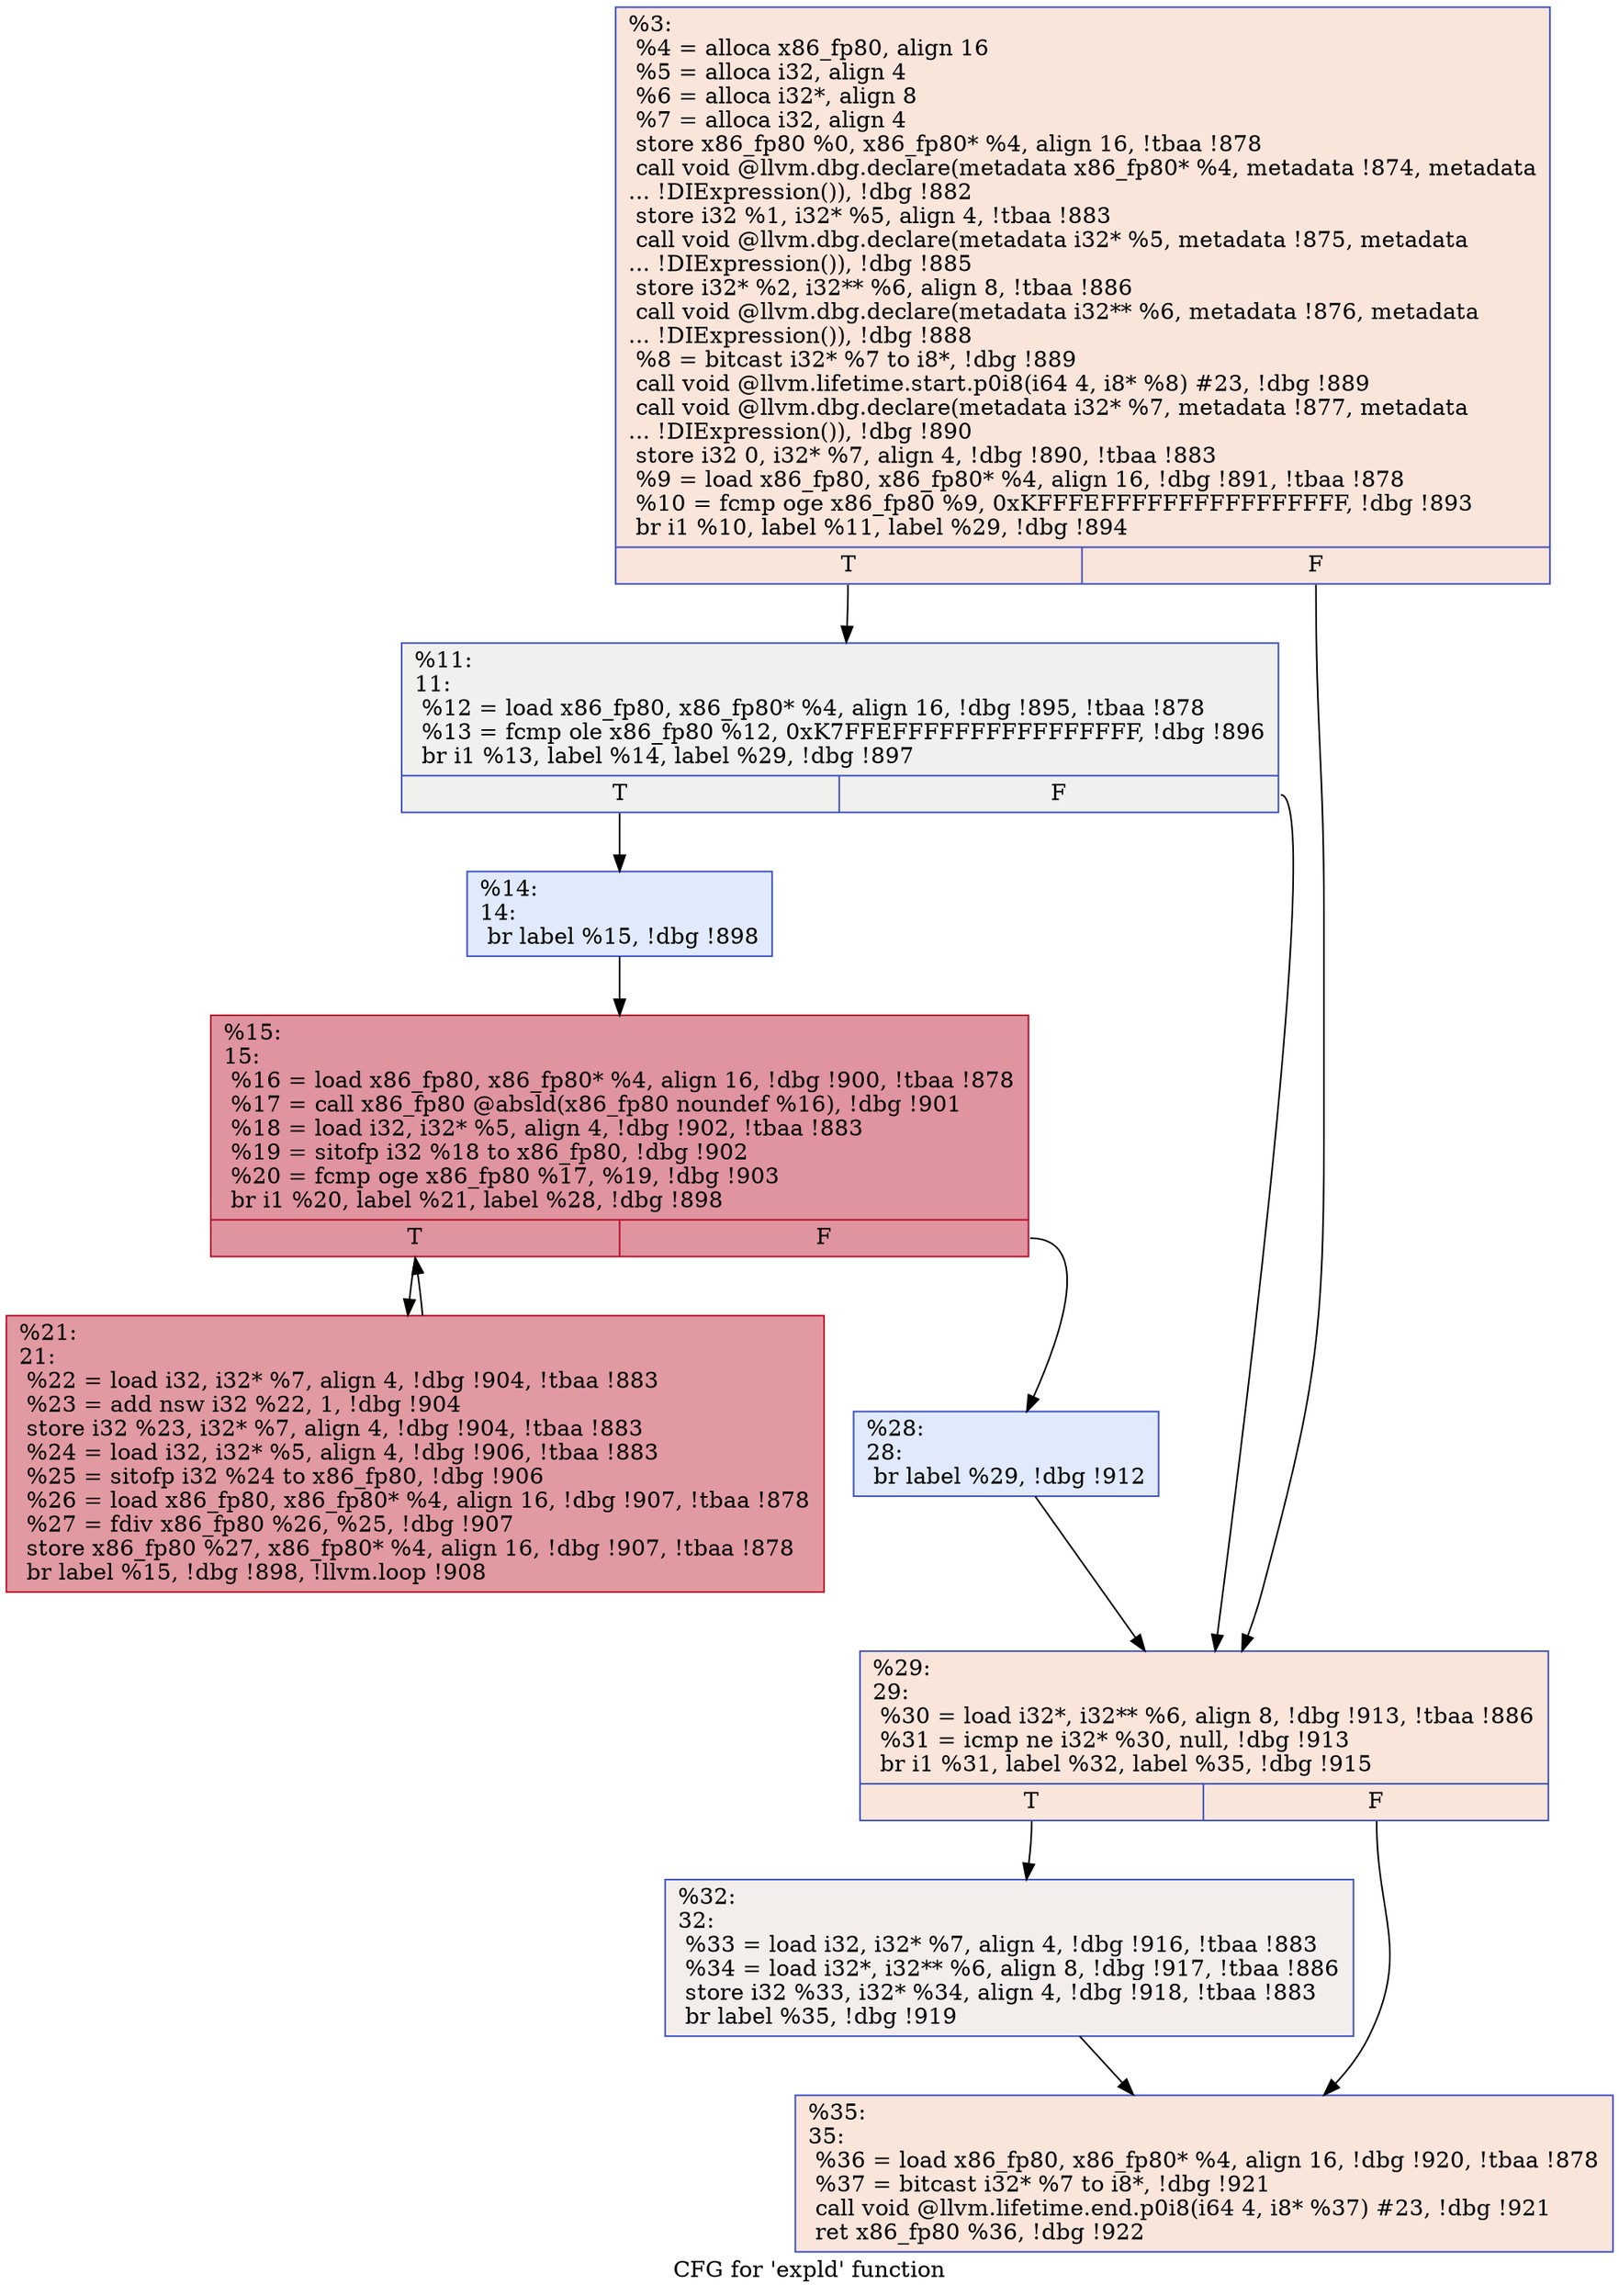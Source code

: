 digraph "CFG for 'expld' function" {
	label="CFG for 'expld' function";

	Node0xcc9c40 [shape=record,color="#3d50c3ff", style=filled, fillcolor="#f4c5ad70",label="{%3:\l  %4 = alloca x86_fp80, align 16\l  %5 = alloca i32, align 4\l  %6 = alloca i32*, align 8\l  %7 = alloca i32, align 4\l  store x86_fp80 %0, x86_fp80* %4, align 16, !tbaa !878\l  call void @llvm.dbg.declare(metadata x86_fp80* %4, metadata !874, metadata\l... !DIExpression()), !dbg !882\l  store i32 %1, i32* %5, align 4, !tbaa !883\l  call void @llvm.dbg.declare(metadata i32* %5, metadata !875, metadata\l... !DIExpression()), !dbg !885\l  store i32* %2, i32** %6, align 8, !tbaa !886\l  call void @llvm.dbg.declare(metadata i32** %6, metadata !876, metadata\l... !DIExpression()), !dbg !888\l  %8 = bitcast i32* %7 to i8*, !dbg !889\l  call void @llvm.lifetime.start.p0i8(i64 4, i8* %8) #23, !dbg !889\l  call void @llvm.dbg.declare(metadata i32* %7, metadata !877, metadata\l... !DIExpression()), !dbg !890\l  store i32 0, i32* %7, align 4, !dbg !890, !tbaa !883\l  %9 = load x86_fp80, x86_fp80* %4, align 16, !dbg !891, !tbaa !878\l  %10 = fcmp oge x86_fp80 %9, 0xKFFFEFFFFFFFFFFFFFFFF, !dbg !893\l  br i1 %10, label %11, label %29, !dbg !894\l|{<s0>T|<s1>F}}"];
	Node0xcc9c40:s0 -> Node0xcc9c90;
	Node0xcc9c40:s1 -> Node0xcc9e20;
	Node0xcc9c90 [shape=record,color="#3d50c3ff", style=filled, fillcolor="#dedcdb70",label="{%11:\l11:                                               \l  %12 = load x86_fp80, x86_fp80* %4, align 16, !dbg !895, !tbaa !878\l  %13 = fcmp ole x86_fp80 %12, 0xK7FFEFFFFFFFFFFFFFFFF, !dbg !896\l  br i1 %13, label %14, label %29, !dbg !897\l|{<s0>T|<s1>F}}"];
	Node0xcc9c90:s0 -> Node0xcc9ce0;
	Node0xcc9c90:s1 -> Node0xcc9e20;
	Node0xcc9ce0 [shape=record,color="#3d50c3ff", style=filled, fillcolor="#b9d0f970",label="{%14:\l14:                                               \l  br label %15, !dbg !898\l}"];
	Node0xcc9ce0 -> Node0xcc9d30;
	Node0xcc9d30 [shape=record,color="#b70d28ff", style=filled, fillcolor="#b70d2870",label="{%15:\l15:                                               \l  %16 = load x86_fp80, x86_fp80* %4, align 16, !dbg !900, !tbaa !878\l  %17 = call x86_fp80 @absld(x86_fp80 noundef %16), !dbg !901\l  %18 = load i32, i32* %5, align 4, !dbg !902, !tbaa !883\l  %19 = sitofp i32 %18 to x86_fp80, !dbg !902\l  %20 = fcmp oge x86_fp80 %17, %19, !dbg !903\l  br i1 %20, label %21, label %28, !dbg !898\l|{<s0>T|<s1>F}}"];
	Node0xcc9d30:s0 -> Node0xcc9d80;
	Node0xcc9d30:s1 -> Node0xcc9dd0;
	Node0xcc9d80 [shape=record,color="#b70d28ff", style=filled, fillcolor="#bb1b2c70",label="{%21:\l21:                                               \l  %22 = load i32, i32* %7, align 4, !dbg !904, !tbaa !883\l  %23 = add nsw i32 %22, 1, !dbg !904\l  store i32 %23, i32* %7, align 4, !dbg !904, !tbaa !883\l  %24 = load i32, i32* %5, align 4, !dbg !906, !tbaa !883\l  %25 = sitofp i32 %24 to x86_fp80, !dbg !906\l  %26 = load x86_fp80, x86_fp80* %4, align 16, !dbg !907, !tbaa !878\l  %27 = fdiv x86_fp80 %26, %25, !dbg !907\l  store x86_fp80 %27, x86_fp80* %4, align 16, !dbg !907, !tbaa !878\l  br label %15, !dbg !898, !llvm.loop !908\l}"];
	Node0xcc9d80 -> Node0xcc9d30;
	Node0xcc9dd0 [shape=record,color="#3d50c3ff", style=filled, fillcolor="#b9d0f970",label="{%28:\l28:                                               \l  br label %29, !dbg !912\l}"];
	Node0xcc9dd0 -> Node0xcc9e20;
	Node0xcc9e20 [shape=record,color="#3d50c3ff", style=filled, fillcolor="#f4c5ad70",label="{%29:\l29:                                               \l  %30 = load i32*, i32** %6, align 8, !dbg !913, !tbaa !886\l  %31 = icmp ne i32* %30, null, !dbg !913\l  br i1 %31, label %32, label %35, !dbg !915\l|{<s0>T|<s1>F}}"];
	Node0xcc9e20:s0 -> Node0xcc9e70;
	Node0xcc9e20:s1 -> Node0xcc9ec0;
	Node0xcc9e70 [shape=record,color="#3d50c3ff", style=filled, fillcolor="#e5d8d170",label="{%32:\l32:                                               \l  %33 = load i32, i32* %7, align 4, !dbg !916, !tbaa !883\l  %34 = load i32*, i32** %6, align 8, !dbg !917, !tbaa !886\l  store i32 %33, i32* %34, align 4, !dbg !918, !tbaa !883\l  br label %35, !dbg !919\l}"];
	Node0xcc9e70 -> Node0xcc9ec0;
	Node0xcc9ec0 [shape=record,color="#3d50c3ff", style=filled, fillcolor="#f4c5ad70",label="{%35:\l35:                                               \l  %36 = load x86_fp80, x86_fp80* %4, align 16, !dbg !920, !tbaa !878\l  %37 = bitcast i32* %7 to i8*, !dbg !921\l  call void @llvm.lifetime.end.p0i8(i64 4, i8* %37) #23, !dbg !921\l  ret x86_fp80 %36, !dbg !922\l}"];
}
